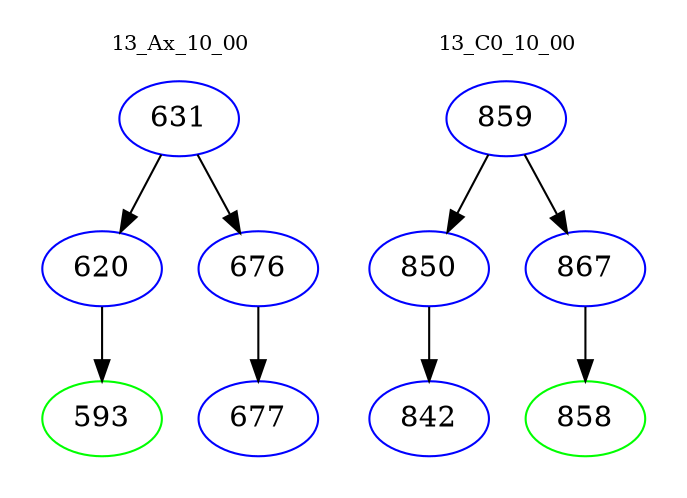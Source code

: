 digraph{
subgraph cluster_0 {
color = white
label = "13_Ax_10_00";
fontsize=10;
T0_631 [label="631", color="blue"]
T0_631 -> T0_620 [color="black"]
T0_620 [label="620", color="blue"]
T0_620 -> T0_593 [color="black"]
T0_593 [label="593", color="green"]
T0_631 -> T0_676 [color="black"]
T0_676 [label="676", color="blue"]
T0_676 -> T0_677 [color="black"]
T0_677 [label="677", color="blue"]
}
subgraph cluster_1 {
color = white
label = "13_C0_10_00";
fontsize=10;
T1_859 [label="859", color="blue"]
T1_859 -> T1_850 [color="black"]
T1_850 [label="850", color="blue"]
T1_850 -> T1_842 [color="black"]
T1_842 [label="842", color="blue"]
T1_859 -> T1_867 [color="black"]
T1_867 [label="867", color="blue"]
T1_867 -> T1_858 [color="black"]
T1_858 [label="858", color="green"]
}
}
